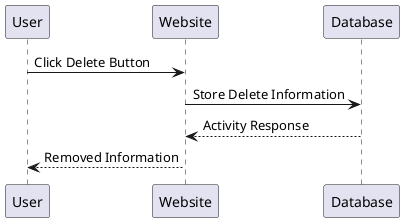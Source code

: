 @startuml
User -> Website: Click Delete Button
Website -> Database: Store Delete Information
Database --> Website: Activity Response
User <-- Website: Removed Information
@enduml
